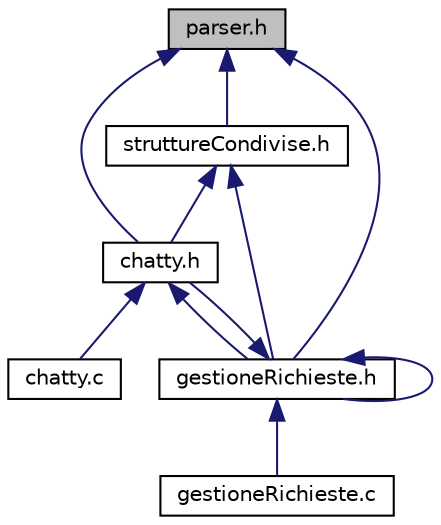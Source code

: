 digraph "parser.h"
{
  edge [fontname="Helvetica",fontsize="10",labelfontname="Helvetica",labelfontsize="10"];
  node [fontname="Helvetica",fontsize="10",shape=record];
  Node1 [label="parser.h",height=0.2,width=0.4,color="black", fillcolor="grey75", style="filled", fontcolor="black"];
  Node1 -> Node2 [dir="back",color="midnightblue",fontsize="10",style="solid",fontname="Helvetica"];
  Node2 [label="struttureCondivise.h",height=0.2,width=0.4,color="black", fillcolor="white", style="filled",URL="$strutture_condivise_8h.html",tooltip="File che contiene tutte le trutture dati utilizzate dal server Si dichiara che il contenuto di questo..."];
  Node2 -> Node3 [dir="back",color="midnightblue",fontsize="10",style="solid",fontname="Helvetica"];
  Node3 [label="chatty.h",height=0.2,width=0.4,color="black", fillcolor="white", style="filled",URL="$chatty_8h.html",tooltip="File che contiene la dichiarazione di tutte le funzioni utilizzate nel file chatty.c Si dichiara che il contenuto di questo file e&#39; in ogni sua parte opera originale dell&#39;autore. "];
  Node3 -> Node4 [dir="back",color="midnightblue",fontsize="10",style="solid",fontname="Helvetica"];
  Node4 [label="chatty.c",height=0.2,width=0.4,color="black", fillcolor="white", style="filled",URL="$chatty_8c.html",tooltip="File principale del server chatterbox Si dichiara che il contenuto di questo file e&#39; in ogni sua part..."];
  Node3 -> Node5 [dir="back",color="midnightblue",fontsize="10",style="solid",fontname="Helvetica"];
  Node5 [label="gestioneRichieste.h",height=0.2,width=0.4,color="black", fillcolor="white", style="filled",URL="$gestione_richieste_8h.html",tooltip="Contiene la dichiarazione di tutti i metodi per la gestione delle singole operazioni che il server ge..."];
  Node5 -> Node3 [dir="back",color="midnightblue",fontsize="10",style="solid",fontname="Helvetica"];
  Node5 -> Node5 [dir="back",color="midnightblue",fontsize="10",style="solid",fontname="Helvetica"];
  Node5 -> Node6 [dir="back",color="midnightblue",fontsize="10",style="solid",fontname="Helvetica"];
  Node6 [label="gestioneRichieste.c",height=0.2,width=0.4,color="black", fillcolor="white", style="filled",URL="$gestione_richieste_8c.html",tooltip="Contiene l&#39;implementazione di tutti i metodi per la gestione delle singole operazioni che il server g..."];
  Node2 -> Node5 [dir="back",color="midnightblue",fontsize="10",style="solid",fontname="Helvetica"];
  Node1 -> Node3 [dir="back",color="midnightblue",fontsize="10",style="solid",fontname="Helvetica"];
  Node1 -> Node5 [dir="back",color="midnightblue",fontsize="10",style="solid",fontname="Helvetica"];
}
